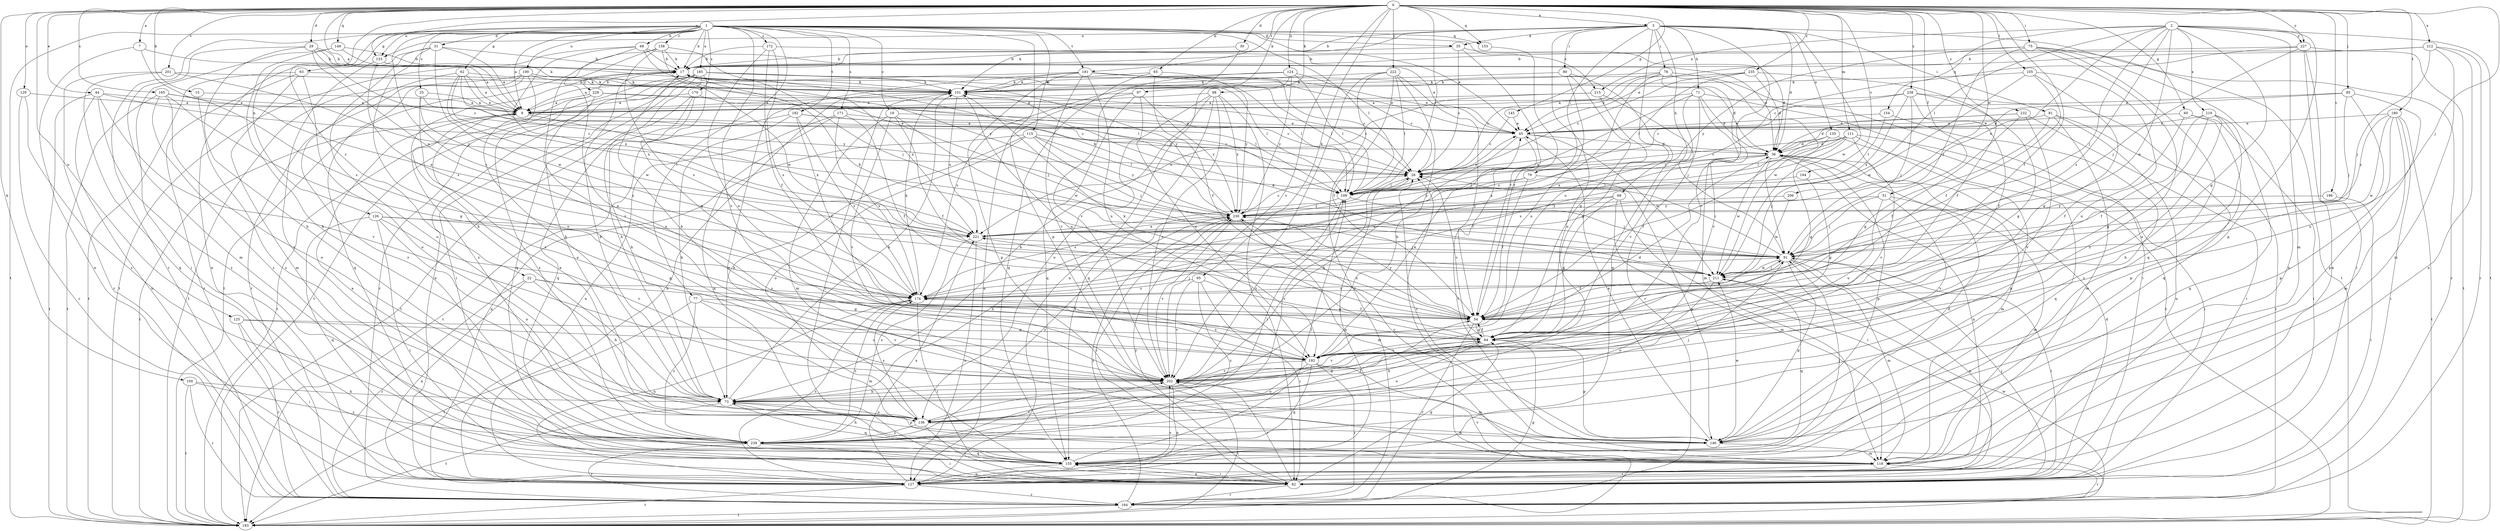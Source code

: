 strict digraph  {
0;
1;
2;
3;
7;
8;
15;
17;
19;
22;
25;
26;
29;
30;
31;
35;
36;
44;
45;
51;
54;
60;
62;
63;
64;
65;
68;
69;
71;
73;
75;
77;
78;
79;
80;
81;
82;
85;
91;
95;
97;
98;
100;
101;
105;
109;
111;
115;
118;
124;
125;
126;
127;
129;
133;
135;
136;
145;
146;
149;
153;
154;
155;
158;
164;
165;
170;
171;
172;
174;
180;
181;
182;
183;
185;
190;
192;
194;
196;
201;
202;
206;
211;
212;
215;
219;
221;
222;
227;
229;
230;
232;
235;
238;
239;
0 -> 3  [label=a];
0 -> 7  [label=a];
0 -> 8  [label=a];
0 -> 15  [label=b];
0 -> 29  [label=d];
0 -> 30  [label=d];
0 -> 44  [label=e];
0 -> 51  [label=f];
0 -> 54  [label=f];
0 -> 60  [label=g];
0 -> 65  [label=h];
0 -> 75  [label=i];
0 -> 85  [label=j];
0 -> 91  [label=j];
0 -> 95  [label=k];
0 -> 97  [label=k];
0 -> 98  [label=k];
0 -> 100  [label=k];
0 -> 105  [label=l];
0 -> 109  [label=l];
0 -> 111  [label=m];
0 -> 124  [label=n];
0 -> 125  [label=n];
0 -> 126  [label=n];
0 -> 129  [label=o];
0 -> 133  [label=o];
0 -> 145  [label=p];
0 -> 149  [label=q];
0 -> 153  [label=q];
0 -> 165  [label=s];
0 -> 180  [label=t];
0 -> 181  [label=t];
0 -> 194  [label=v];
0 -> 196  [label=v];
0 -> 201  [label=v];
0 -> 202  [label=v];
0 -> 206  [label=w];
0 -> 212  [label=x];
0 -> 222  [label=y];
0 -> 227  [label=y];
0 -> 232  [label=z];
0 -> 235  [label=z];
0 -> 238  [label=z];
1 -> 8  [label=a];
1 -> 17  [label=b];
1 -> 19  [label=c];
1 -> 22  [label=c];
1 -> 25  [label=c];
1 -> 31  [label=d];
1 -> 35  [label=d];
1 -> 45  [label=e];
1 -> 62  [label=g];
1 -> 63  [label=g];
1 -> 68  [label=h];
1 -> 77  [label=i];
1 -> 109  [label=l];
1 -> 115  [label=m];
1 -> 133  [label=o];
1 -> 146  [label=p];
1 -> 153  [label=q];
1 -> 158  [label=r];
1 -> 164  [label=r];
1 -> 170  [label=s];
1 -> 171  [label=s];
1 -> 172  [label=s];
1 -> 174  [label=s];
1 -> 181  [label=t];
1 -> 182  [label=t];
1 -> 183  [label=t];
1 -> 185  [label=u];
1 -> 190  [label=u];
1 -> 202  [label=v];
1 -> 215  [label=x];
2 -> 64  [label=g];
2 -> 91  [label=j];
2 -> 109  [label=l];
2 -> 118  [label=m];
2 -> 146  [label=p];
2 -> 154  [label=q];
2 -> 174  [label=s];
2 -> 183  [label=t];
2 -> 211  [label=w];
2 -> 215  [label=x];
2 -> 219  [label=x];
2 -> 221  [label=x];
2 -> 227  [label=y];
3 -> 17  [label=b];
3 -> 35  [label=d];
3 -> 36  [label=d];
3 -> 69  [label=h];
3 -> 71  [label=h];
3 -> 78  [label=i];
3 -> 79  [label=i];
3 -> 80  [label=i];
3 -> 81  [label=i];
3 -> 101  [label=k];
3 -> 133  [label=o];
3 -> 135  [label=o];
3 -> 136  [label=o];
3 -> 183  [label=t];
3 -> 192  [label=u];
3 -> 202  [label=v];
3 -> 211  [label=w];
7 -> 17  [label=b];
7 -> 127  [label=n];
7 -> 174  [label=s];
8 -> 45  [label=e];
8 -> 183  [label=t];
8 -> 202  [label=v];
8 -> 221  [label=x];
15 -> 8  [label=a];
15 -> 239  [label=z];
17 -> 101  [label=k];
17 -> 109  [label=l];
17 -> 221  [label=x];
17 -> 229  [label=y];
17 -> 239  [label=z];
19 -> 45  [label=e];
19 -> 54  [label=f];
19 -> 118  [label=m];
19 -> 202  [label=v];
19 -> 211  [label=w];
22 -> 64  [label=g];
22 -> 73  [label=h];
22 -> 127  [label=n];
22 -> 164  [label=r];
22 -> 174  [label=s];
25 -> 8  [label=a];
25 -> 26  [label=c];
25 -> 174  [label=s];
25 -> 192  [label=u];
26 -> 109  [label=l];
26 -> 127  [label=n];
29 -> 8  [label=a];
29 -> 17  [label=b];
29 -> 26  [label=c];
29 -> 73  [label=h];
29 -> 118  [label=m];
29 -> 221  [label=x];
30 -> 17  [label=b];
30 -> 202  [label=v];
31 -> 8  [label=a];
31 -> 17  [label=b];
31 -> 73  [label=h];
31 -> 127  [label=n];
31 -> 136  [label=o];
31 -> 211  [label=w];
35 -> 17  [label=b];
35 -> 26  [label=c];
35 -> 36  [label=d];
35 -> 54  [label=f];
36 -> 26  [label=c];
36 -> 91  [label=j];
36 -> 118  [label=m];
36 -> 127  [label=n];
36 -> 146  [label=p];
36 -> 174  [label=s];
36 -> 211  [label=w];
36 -> 221  [label=x];
44 -> 8  [label=a];
44 -> 26  [label=c];
44 -> 127  [label=n];
44 -> 183  [label=t];
44 -> 202  [label=v];
44 -> 239  [label=z];
45 -> 36  [label=d];
45 -> 54  [label=f];
45 -> 73  [label=h];
45 -> 211  [label=w];
51 -> 91  [label=j];
51 -> 118  [label=m];
51 -> 192  [label=u];
51 -> 202  [label=v];
51 -> 230  [label=y];
54 -> 64  [label=g];
54 -> 164  [label=r];
54 -> 221  [label=x];
54 -> 230  [label=y];
60 -> 45  [label=e];
60 -> 54  [label=f];
60 -> 82  [label=i];
60 -> 146  [label=p];
62 -> 8  [label=a];
62 -> 45  [label=e];
62 -> 101  [label=k];
62 -> 211  [label=w];
62 -> 221  [label=x];
62 -> 230  [label=y];
62 -> 239  [label=z];
63 -> 101  [label=k];
63 -> 118  [label=m];
63 -> 136  [label=o];
63 -> 164  [label=r];
63 -> 183  [label=t];
64 -> 26  [label=c];
64 -> 54  [label=f];
64 -> 73  [label=h];
64 -> 101  [label=k];
64 -> 136  [label=o];
64 -> 146  [label=p];
64 -> 192  [label=u];
64 -> 202  [label=v];
65 -> 54  [label=f];
65 -> 101  [label=k];
65 -> 155  [label=q];
65 -> 230  [label=y];
68 -> 17  [label=b];
68 -> 45  [label=e];
68 -> 183  [label=t];
68 -> 202  [label=v];
68 -> 221  [label=x];
68 -> 230  [label=y];
69 -> 64  [label=g];
69 -> 82  [label=i];
69 -> 118  [label=m];
69 -> 174  [label=s];
69 -> 230  [label=y];
71 -> 8  [label=a];
71 -> 36  [label=d];
71 -> 118  [label=m];
71 -> 164  [label=r];
71 -> 183  [label=t];
71 -> 202  [label=v];
71 -> 221  [label=x];
73 -> 17  [label=b];
73 -> 64  [label=g];
73 -> 101  [label=k];
73 -> 136  [label=o];
73 -> 146  [label=p];
73 -> 155  [label=q];
73 -> 183  [label=t];
75 -> 17  [label=b];
75 -> 91  [label=j];
75 -> 127  [label=n];
75 -> 155  [label=q];
75 -> 164  [label=r];
75 -> 230  [label=y];
75 -> 239  [label=z];
77 -> 54  [label=f];
77 -> 118  [label=m];
77 -> 183  [label=t];
77 -> 202  [label=v];
77 -> 239  [label=z];
78 -> 26  [label=c];
78 -> 45  [label=e];
78 -> 82  [label=i];
78 -> 101  [label=k];
78 -> 174  [label=s];
78 -> 202  [label=v];
78 -> 211  [label=w];
79 -> 54  [label=f];
79 -> 109  [label=l];
79 -> 146  [label=p];
79 -> 230  [label=y];
80 -> 64  [label=g];
80 -> 101  [label=k];
80 -> 155  [label=q];
80 -> 192  [label=u];
81 -> 45  [label=e];
81 -> 64  [label=g];
81 -> 118  [label=m];
81 -> 127  [label=n];
81 -> 164  [label=r];
82 -> 36  [label=d];
82 -> 64  [label=g];
82 -> 91  [label=j];
82 -> 155  [label=q];
82 -> 164  [label=r];
82 -> 202  [label=v];
82 -> 230  [label=y];
85 -> 8  [label=a];
85 -> 36  [label=d];
85 -> 91  [label=j];
85 -> 146  [label=p];
85 -> 192  [label=u];
91 -> 17  [label=b];
91 -> 26  [label=c];
91 -> 54  [label=f];
91 -> 82  [label=i];
91 -> 118  [label=m];
91 -> 127  [label=n];
91 -> 146  [label=p];
91 -> 211  [label=w];
95 -> 64  [label=g];
95 -> 82  [label=i];
95 -> 174  [label=s];
95 -> 202  [label=v];
95 -> 239  [label=z];
97 -> 8  [label=a];
97 -> 127  [label=n];
97 -> 155  [label=q];
97 -> 192  [label=u];
97 -> 230  [label=y];
98 -> 8  [label=a];
98 -> 73  [label=h];
98 -> 82  [label=i];
98 -> 136  [label=o];
98 -> 155  [label=q];
98 -> 202  [label=v];
98 -> 230  [label=y];
100 -> 73  [label=h];
100 -> 164  [label=r];
100 -> 183  [label=t];
100 -> 239  [label=z];
101 -> 8  [label=a];
101 -> 26  [label=c];
101 -> 82  [label=i];
101 -> 127  [label=n];
101 -> 192  [label=u];
101 -> 221  [label=x];
105 -> 54  [label=f];
105 -> 64  [label=g];
105 -> 101  [label=k];
105 -> 192  [label=u];
105 -> 211  [label=w];
109 -> 45  [label=e];
109 -> 91  [label=j];
109 -> 202  [label=v];
109 -> 230  [label=y];
111 -> 26  [label=c];
111 -> 36  [label=d];
111 -> 82  [label=i];
111 -> 109  [label=l];
111 -> 146  [label=p];
111 -> 174  [label=s];
111 -> 202  [label=v];
111 -> 221  [label=x];
115 -> 36  [label=d];
115 -> 73  [label=h];
115 -> 91  [label=j];
115 -> 109  [label=l];
115 -> 127  [label=n];
115 -> 136  [label=o];
115 -> 230  [label=y];
118 -> 8  [label=a];
118 -> 82  [label=i];
118 -> 164  [label=r];
118 -> 202  [label=v];
124 -> 26  [label=c];
124 -> 101  [label=k];
124 -> 109  [label=l];
124 -> 127  [label=n];
124 -> 174  [label=s];
124 -> 230  [label=y];
125 -> 64  [label=g];
125 -> 82  [label=i];
125 -> 164  [label=r];
125 -> 192  [label=u];
126 -> 64  [label=g];
126 -> 82  [label=i];
126 -> 136  [label=o];
126 -> 155  [label=q];
126 -> 202  [label=v];
126 -> 221  [label=x];
127 -> 164  [label=r];
127 -> 174  [label=s];
127 -> 183  [label=t];
127 -> 202  [label=v];
127 -> 221  [label=x];
129 -> 8  [label=a];
129 -> 164  [label=r];
129 -> 239  [label=z];
133 -> 101  [label=k];
133 -> 174  [label=s];
133 -> 239  [label=z];
135 -> 36  [label=d];
135 -> 54  [label=f];
135 -> 64  [label=g];
135 -> 155  [label=q];
136 -> 8  [label=a];
136 -> 26  [label=c];
136 -> 54  [label=f];
136 -> 82  [label=i];
136 -> 91  [label=j];
136 -> 146  [label=p];
136 -> 174  [label=s];
136 -> 239  [label=z];
145 -> 26  [label=c];
145 -> 45  [label=e];
146 -> 26  [label=c];
146 -> 45  [label=e];
146 -> 73  [label=h];
146 -> 118  [label=m];
146 -> 211  [label=w];
146 -> 230  [label=y];
149 -> 17  [label=b];
149 -> 73  [label=h];
149 -> 82  [label=i];
149 -> 101  [label=k];
153 -> 54  [label=f];
154 -> 45  [label=e];
154 -> 109  [label=l];
154 -> 239  [label=z];
155 -> 36  [label=d];
155 -> 82  [label=i];
155 -> 91  [label=j];
155 -> 109  [label=l];
155 -> 127  [label=n];
158 -> 17  [label=b];
158 -> 91  [label=j];
158 -> 174  [label=s];
158 -> 183  [label=t];
158 -> 192  [label=u];
158 -> 211  [label=w];
164 -> 64  [label=g];
164 -> 183  [label=t];
164 -> 211  [label=w];
164 -> 230  [label=y];
165 -> 8  [label=a];
165 -> 64  [label=g];
165 -> 136  [label=o];
165 -> 183  [label=t];
165 -> 221  [label=x];
165 -> 239  [label=z];
170 -> 8  [label=a];
170 -> 73  [label=h];
170 -> 91  [label=j];
170 -> 155  [label=q];
170 -> 183  [label=t];
171 -> 45  [label=e];
171 -> 54  [label=f];
171 -> 127  [label=n];
171 -> 155  [label=q];
171 -> 174  [label=s];
172 -> 17  [label=b];
172 -> 36  [label=d];
172 -> 54  [label=f];
172 -> 174  [label=s];
172 -> 192  [label=u];
174 -> 54  [label=f];
174 -> 82  [label=i];
174 -> 91  [label=j];
174 -> 101  [label=k];
174 -> 127  [label=n];
174 -> 239  [label=z];
180 -> 45  [label=e];
180 -> 82  [label=i];
180 -> 118  [label=m];
180 -> 146  [label=p];
180 -> 183  [label=t];
180 -> 211  [label=w];
180 -> 230  [label=y];
181 -> 8  [label=a];
181 -> 26  [label=c];
181 -> 36  [label=d];
181 -> 45  [label=e];
181 -> 101  [label=k];
181 -> 109  [label=l];
181 -> 146  [label=p];
181 -> 155  [label=q];
181 -> 192  [label=u];
181 -> 202  [label=v];
182 -> 26  [label=c];
182 -> 45  [label=e];
182 -> 54  [label=f];
182 -> 73  [label=h];
182 -> 174  [label=s];
182 -> 183  [label=t];
183 -> 26  [label=c];
185 -> 45  [label=e];
185 -> 64  [label=g];
185 -> 73  [label=h];
185 -> 82  [label=i];
185 -> 101  [label=k];
185 -> 109  [label=l];
185 -> 127  [label=n];
185 -> 155  [label=q];
185 -> 164  [label=r];
185 -> 183  [label=t];
185 -> 230  [label=y];
190 -> 73  [label=h];
190 -> 101  [label=k];
190 -> 109  [label=l];
190 -> 155  [label=q];
190 -> 164  [label=r];
190 -> 183  [label=t];
192 -> 36  [label=d];
192 -> 45  [label=e];
192 -> 118  [label=m];
192 -> 136  [label=o];
192 -> 155  [label=q];
192 -> 164  [label=r];
192 -> 174  [label=s];
192 -> 202  [label=v];
194 -> 64  [label=g];
194 -> 109  [label=l];
196 -> 82  [label=i];
196 -> 230  [label=y];
201 -> 101  [label=k];
201 -> 155  [label=q];
201 -> 164  [label=r];
201 -> 230  [label=y];
202 -> 17  [label=b];
202 -> 73  [label=h];
202 -> 127  [label=n];
202 -> 183  [label=t];
206 -> 211  [label=w];
206 -> 230  [label=y];
211 -> 91  [label=j];
211 -> 101  [label=k];
211 -> 136  [label=o];
211 -> 155  [label=q];
211 -> 174  [label=s];
212 -> 17  [label=b];
212 -> 45  [label=e];
212 -> 91  [label=j];
212 -> 118  [label=m];
212 -> 127  [label=n];
212 -> 164  [label=r];
215 -> 8  [label=a];
215 -> 64  [label=g];
215 -> 91  [label=j];
215 -> 221  [label=x];
219 -> 45  [label=e];
219 -> 54  [label=f];
219 -> 64  [label=g];
219 -> 73  [label=h];
219 -> 155  [label=q];
219 -> 192  [label=u];
221 -> 91  [label=j];
221 -> 127  [label=n];
221 -> 239  [label=z];
222 -> 54  [label=f];
222 -> 73  [label=h];
222 -> 101  [label=k];
222 -> 109  [label=l];
222 -> 164  [label=r];
222 -> 183  [label=t];
222 -> 202  [label=v];
227 -> 17  [label=b];
227 -> 26  [label=c];
227 -> 82  [label=i];
227 -> 91  [label=j];
227 -> 127  [label=n];
227 -> 183  [label=t];
229 -> 8  [label=a];
229 -> 17  [label=b];
229 -> 26  [label=c];
229 -> 109  [label=l];
229 -> 136  [label=o];
229 -> 183  [label=t];
229 -> 239  [label=z];
230 -> 17  [label=b];
230 -> 26  [label=c];
230 -> 73  [label=h];
230 -> 82  [label=i];
230 -> 118  [label=m];
230 -> 202  [label=v];
230 -> 221  [label=x];
232 -> 36  [label=d];
232 -> 45  [label=e];
232 -> 54  [label=f];
232 -> 82  [label=i];
232 -> 202  [label=v];
235 -> 26  [label=c];
235 -> 36  [label=d];
235 -> 54  [label=f];
235 -> 101  [label=k];
235 -> 109  [label=l];
238 -> 8  [label=a];
238 -> 26  [label=c];
238 -> 54  [label=f];
238 -> 64  [label=g];
238 -> 91  [label=j];
238 -> 155  [label=q];
238 -> 221  [label=x];
239 -> 82  [label=i];
239 -> 109  [label=l];
239 -> 155  [label=q];
239 -> 164  [label=r];
239 -> 202  [label=v];
239 -> 230  [label=y];
}
